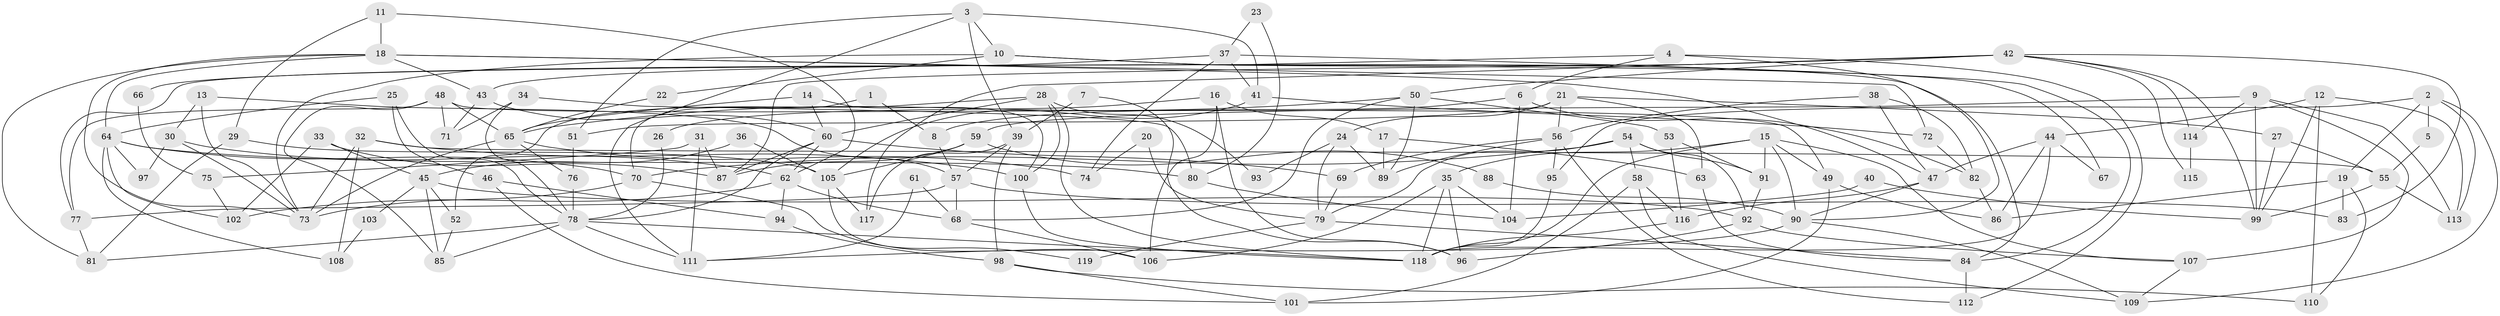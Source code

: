 // coarse degree distribution, {3: 0.18072289156626506, 7: 0.1566265060240964, 5: 0.1927710843373494, 2: 0.14457831325301204, 4: 0.1686746987951807, 6: 0.07228915662650602, 10: 0.03614457831325301, 9: 0.04819277108433735}
// Generated by graph-tools (version 1.1) at 2025/52/02/27/25 19:52:06]
// undirected, 119 vertices, 238 edges
graph export_dot {
graph [start="1"]
  node [color=gray90,style=filled];
  1;
  2;
  3;
  4;
  5;
  6;
  7;
  8;
  9;
  10;
  11;
  12;
  13;
  14;
  15;
  16;
  17;
  18;
  19;
  20;
  21;
  22;
  23;
  24;
  25;
  26;
  27;
  28;
  29;
  30;
  31;
  32;
  33;
  34;
  35;
  36;
  37;
  38;
  39;
  40;
  41;
  42;
  43;
  44;
  45;
  46;
  47;
  48;
  49;
  50;
  51;
  52;
  53;
  54;
  55;
  56;
  57;
  58;
  59;
  60;
  61;
  62;
  63;
  64;
  65;
  66;
  67;
  68;
  69;
  70;
  71;
  72;
  73;
  74;
  75;
  76;
  77;
  78;
  79;
  80;
  81;
  82;
  83;
  84;
  85;
  86;
  87;
  88;
  89;
  90;
  91;
  92;
  93;
  94;
  95;
  96;
  97;
  98;
  99;
  100;
  101;
  102;
  103;
  104;
  105;
  106;
  107;
  108;
  109;
  110;
  111;
  112;
  113;
  114;
  115;
  116;
  117;
  118;
  119;
  1 -- 8;
  1 -- 70;
  2 -- 109;
  2 -- 19;
  2 -- 5;
  2 -- 95;
  2 -- 113;
  3 -- 111;
  3 -- 41;
  3 -- 10;
  3 -- 39;
  3 -- 51;
  4 -- 90;
  4 -- 77;
  4 -- 6;
  4 -- 112;
  5 -- 55;
  6 -- 82;
  6 -- 8;
  6 -- 104;
  7 -- 39;
  7 -- 96;
  8 -- 57;
  9 -- 107;
  9 -- 99;
  9 -- 59;
  9 -- 113;
  9 -- 114;
  10 -- 73;
  10 -- 22;
  10 -- 67;
  10 -- 84;
  11 -- 62;
  11 -- 18;
  11 -- 29;
  12 -- 99;
  12 -- 113;
  12 -- 44;
  12 -- 110;
  13 -- 57;
  13 -- 73;
  13 -- 30;
  14 -- 65;
  14 -- 100;
  14 -- 60;
  15 -- 35;
  15 -- 107;
  15 -- 49;
  15 -- 90;
  15 -- 91;
  15 -- 118;
  16 -- 17;
  16 -- 106;
  16 -- 26;
  16 -- 96;
  17 -- 89;
  17 -- 63;
  18 -- 73;
  18 -- 81;
  18 -- 43;
  18 -- 47;
  18 -- 64;
  18 -- 72;
  19 -- 110;
  19 -- 86;
  19 -- 83;
  20 -- 74;
  20 -- 79;
  21 -- 51;
  21 -- 24;
  21 -- 27;
  21 -- 56;
  21 -- 63;
  22 -- 65;
  23 -- 37;
  23 -- 80;
  24 -- 89;
  24 -- 79;
  24 -- 93;
  25 -- 78;
  25 -- 64;
  25 -- 46;
  26 -- 78;
  27 -- 99;
  27 -- 55;
  28 -- 118;
  28 -- 60;
  28 -- 52;
  28 -- 93;
  28 -- 100;
  29 -- 81;
  29 -- 105;
  30 -- 73;
  30 -- 62;
  30 -- 97;
  31 -- 87;
  31 -- 111;
  31 -- 75;
  32 -- 55;
  32 -- 100;
  32 -- 73;
  32 -- 108;
  33 -- 45;
  33 -- 102;
  33 -- 87;
  34 -- 78;
  34 -- 71;
  34 -- 80;
  35 -- 106;
  35 -- 118;
  35 -- 96;
  35 -- 104;
  36 -- 105;
  36 -- 45;
  37 -- 41;
  37 -- 84;
  37 -- 66;
  37 -- 74;
  38 -- 47;
  38 -- 56;
  38 -- 82;
  39 -- 57;
  39 -- 98;
  39 -- 117;
  40 -- 104;
  40 -- 99;
  41 -- 105;
  41 -- 72;
  42 -- 43;
  42 -- 117;
  42 -- 50;
  42 -- 83;
  42 -- 87;
  42 -- 99;
  42 -- 114;
  42 -- 115;
  43 -- 60;
  43 -- 71;
  44 -- 47;
  44 -- 67;
  44 -- 86;
  44 -- 118;
  45 -- 92;
  45 -- 85;
  45 -- 52;
  45 -- 103;
  46 -- 94;
  46 -- 101;
  47 -- 116;
  47 -- 90;
  48 -- 85;
  48 -- 65;
  48 -- 49;
  48 -- 71;
  48 -- 77;
  49 -- 86;
  49 -- 101;
  50 -- 53;
  50 -- 65;
  50 -- 68;
  50 -- 89;
  51 -- 76;
  52 -- 85;
  53 -- 91;
  53 -- 116;
  54 -- 79;
  54 -- 92;
  54 -- 58;
  54 -- 70;
  54 -- 91;
  55 -- 113;
  55 -- 99;
  56 -- 95;
  56 -- 69;
  56 -- 89;
  56 -- 112;
  57 -- 68;
  57 -- 83;
  57 -- 77;
  58 -- 101;
  58 -- 109;
  58 -- 116;
  59 -- 87;
  59 -- 88;
  59 -- 105;
  60 -- 87;
  60 -- 62;
  60 -- 69;
  60 -- 78;
  61 -- 111;
  61 -- 68;
  62 -- 68;
  62 -- 94;
  62 -- 102;
  63 -- 84;
  64 -- 80;
  64 -- 70;
  64 -- 97;
  64 -- 102;
  64 -- 108;
  65 -- 73;
  65 -- 74;
  65 -- 76;
  66 -- 75;
  68 -- 106;
  69 -- 79;
  70 -- 73;
  70 -- 119;
  72 -- 82;
  75 -- 102;
  76 -- 78;
  77 -- 81;
  78 -- 118;
  78 -- 81;
  78 -- 85;
  78 -- 111;
  79 -- 84;
  79 -- 119;
  80 -- 104;
  82 -- 86;
  84 -- 112;
  88 -- 90;
  90 -- 109;
  90 -- 111;
  91 -- 92;
  92 -- 96;
  92 -- 107;
  94 -- 98;
  95 -- 118;
  98 -- 101;
  98 -- 110;
  100 -- 118;
  103 -- 108;
  105 -- 106;
  105 -- 117;
  107 -- 109;
  114 -- 115;
  116 -- 118;
}
